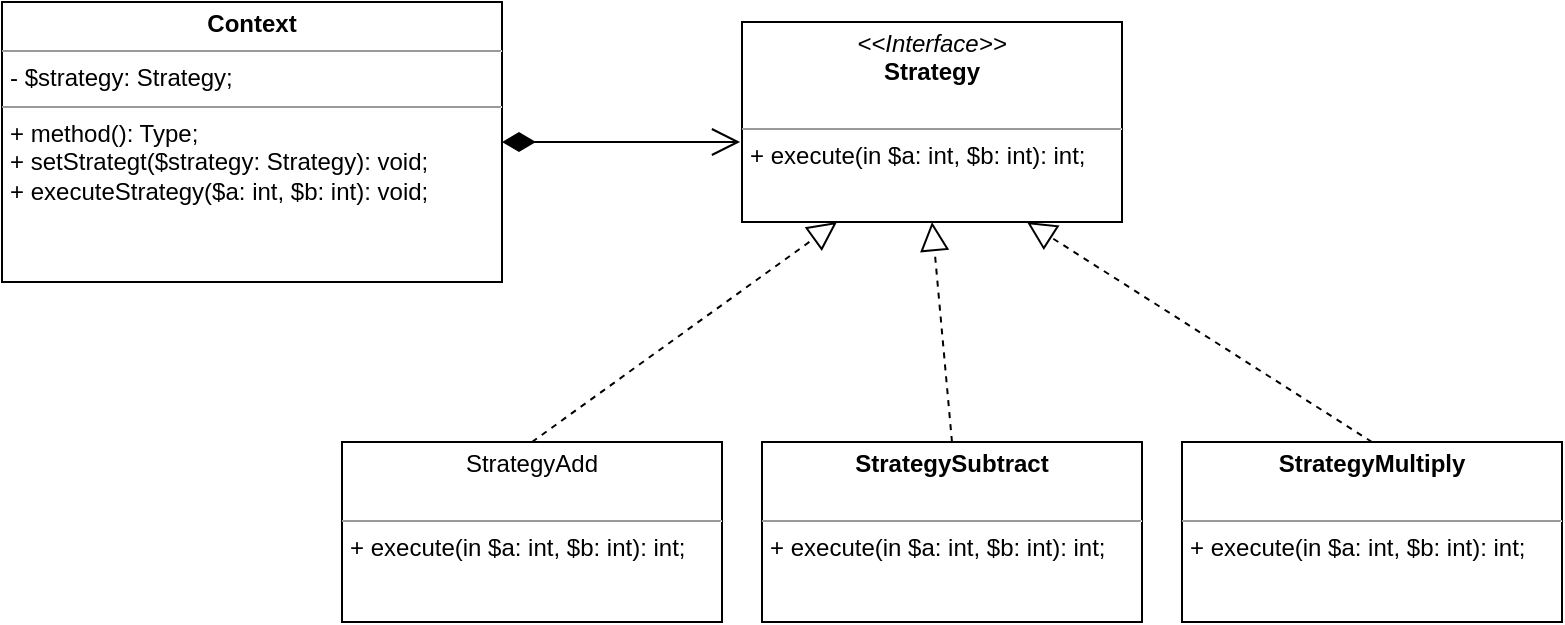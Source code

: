 <mxfile>
    <diagram id="fbqg0Fqg9ZmXHPL_a5JJ" name="Страница 1">
        <mxGraphModel dx="1127" dy="800" grid="1" gridSize="10" guides="1" tooltips="1" connect="1" arrows="1" fold="1" page="1" pageScale="1" pageWidth="827" pageHeight="1169" math="0" shadow="0">
            <root>
                <mxCell id="0"/>
                <mxCell id="1" parent="0"/>
                <mxCell id="15" value="" style="group" vertex="1" connectable="0" parent="1">
                    <mxGeometry x="24" y="80" width="780" height="310" as="geometry"/>
                </mxCell>
                <mxCell id="2" value="&lt;p style=&quot;margin: 0px ; margin-top: 4px ; text-align: center&quot;&gt;&lt;i&gt;&amp;lt;&amp;lt;Interface&amp;gt;&amp;gt;&lt;/i&gt;&lt;br&gt;&lt;b&gt;Strategy&lt;/b&gt;&lt;/p&gt;&lt;p style=&quot;margin: 0px ; margin-left: 4px&quot;&gt;&lt;br&gt;&lt;/p&gt;&lt;hr size=&quot;1&quot;&gt;&lt;p style=&quot;margin: 0px ; margin-left: 4px&quot;&gt;+ execute(in $a: int, $b: int): int;&lt;br&gt;&lt;br&gt;&lt;/p&gt;" style="verticalAlign=top;align=left;overflow=fill;fontSize=12;fontFamily=Helvetica;html=1;" parent="15" vertex="1">
                    <mxGeometry x="370" y="10" width="190" height="100" as="geometry"/>
                </mxCell>
                <mxCell id="5" value="&lt;p style=&quot;margin: 0px ; margin-top: 4px ; text-align: center&quot;&gt;StrategyAdd&lt;/p&gt;&lt;p style=&quot;margin: 0px ; margin-left: 4px&quot;&gt;&lt;br&gt;&lt;/p&gt;&lt;hr size=&quot;1&quot;&gt;&lt;p style=&quot;margin: 0px ; margin-left: 4px&quot;&gt;+ execute(in $a: int, $b: int): int;&lt;br&gt;&lt;/p&gt;" style="verticalAlign=top;align=left;overflow=fill;fontSize=12;fontFamily=Helvetica;html=1;" parent="15" vertex="1">
                    <mxGeometry x="170" y="220" width="190" height="90" as="geometry"/>
                </mxCell>
                <mxCell id="6" value="&lt;p style=&quot;margin: 0px ; margin-top: 4px ; text-align: center&quot;&gt;&lt;b&gt;StrategySubtract&lt;/b&gt;&lt;/p&gt;&lt;p style=&quot;margin: 0px ; margin-left: 4px&quot;&gt;&lt;br&gt;&lt;/p&gt;&lt;hr size=&quot;1&quot;&gt;&lt;p style=&quot;margin: 0px ; margin-left: 4px&quot;&gt;+ execute(in $a: int, $b: int): int;&lt;br&gt;&lt;/p&gt;" style="verticalAlign=top;align=left;overflow=fill;fontSize=12;fontFamily=Helvetica;html=1;" parent="15" vertex="1">
                    <mxGeometry x="380" y="220" width="190" height="90" as="geometry"/>
                </mxCell>
                <mxCell id="7" value="&lt;p style=&quot;margin: 0px ; margin-top: 4px ; text-align: center&quot;&gt;&lt;b&gt;StrategyMultiply&lt;/b&gt;&lt;/p&gt;&lt;p style=&quot;margin: 0px ; margin-left: 4px&quot;&gt;&lt;br&gt;&lt;/p&gt;&lt;hr size=&quot;1&quot;&gt;&lt;p style=&quot;margin: 0px ; margin-left: 4px&quot;&gt;+ execute(in $a: int, $b: int): int;&lt;br&gt;&lt;/p&gt;" style="verticalAlign=top;align=left;overflow=fill;fontSize=12;fontFamily=Helvetica;html=1;" parent="15" vertex="1">
                    <mxGeometry x="590" y="220" width="190" height="90" as="geometry"/>
                </mxCell>
                <mxCell id="9" value="" style="endArrow=block;dashed=1;endFill=0;endSize=12;html=1;exitX=0.5;exitY=0;exitDx=0;exitDy=0;entryX=0.75;entryY=1;entryDx=0;entryDy=0;" parent="15" source="7" target="2" edge="1">
                    <mxGeometry width="160" relative="1" as="geometry">
                        <mxPoint x="580" y="190" as="sourcePoint"/>
                        <mxPoint x="740" y="190" as="targetPoint"/>
                    </mxGeometry>
                </mxCell>
                <mxCell id="10" value="" style="endArrow=block;dashed=1;endFill=0;endSize=12;html=1;exitX=0.5;exitY=0;exitDx=0;exitDy=0;entryX=0.5;entryY=1;entryDx=0;entryDy=0;" parent="15" source="6" target="2" edge="1">
                    <mxGeometry width="160" relative="1" as="geometry">
                        <mxPoint x="380" y="190" as="sourcePoint"/>
                        <mxPoint x="540" y="190" as="targetPoint"/>
                    </mxGeometry>
                </mxCell>
                <mxCell id="11" value="" style="endArrow=block;dashed=1;endFill=0;endSize=12;html=1;exitX=0.5;exitY=0;exitDx=0;exitDy=0;entryX=0.25;entryY=1;entryDx=0;entryDy=0;" parent="15" source="5" target="2" edge="1">
                    <mxGeometry width="160" relative="1" as="geometry">
                        <mxPoint x="230" y="150" as="sourcePoint"/>
                        <mxPoint x="390" y="150" as="targetPoint"/>
                    </mxGeometry>
                </mxCell>
                <mxCell id="12" value="&lt;p style=&quot;margin: 0px ; margin-top: 4px ; text-align: center&quot;&gt;&lt;b&gt;Context&lt;/b&gt;&lt;/p&gt;&lt;hr size=&quot;1&quot;&gt;&lt;p style=&quot;margin: 0px ; margin-left: 4px&quot;&gt;- $strategy: Strategy;&lt;/p&gt;&lt;hr size=&quot;1&quot;&gt;&lt;p style=&quot;margin: 0px ; margin-left: 4px&quot;&gt;+ method(): Type;&lt;/p&gt;&lt;p style=&quot;margin: 0px ; margin-left: 4px&quot;&gt;+ setStrategt($strategy: Strategy): void;&lt;/p&gt;&lt;p style=&quot;margin: 0px ; margin-left: 4px&quot;&gt;+ executeStrategy($a: int, $b: int): void;&lt;/p&gt;&lt;p style=&quot;margin: 0px ; margin-left: 4px&quot;&gt;&lt;br&gt;&lt;/p&gt;" style="verticalAlign=top;align=left;overflow=fill;fontSize=12;fontFamily=Helvetica;html=1;" parent="15" vertex="1">
                    <mxGeometry width="250" height="140" as="geometry"/>
                </mxCell>
                <mxCell id="14" value="" style="endArrow=open;html=1;endSize=12;startArrow=diamondThin;startSize=14;startFill=1;edgeStyle=orthogonalEdgeStyle;align=left;verticalAlign=bottom;exitX=1;exitY=0.5;exitDx=0;exitDy=0;entryX=-0.005;entryY=0.6;entryDx=0;entryDy=0;entryPerimeter=0;" parent="15" source="12" target="2" edge="1">
                    <mxGeometry x="-1" y="53" relative="1" as="geometry">
                        <mxPoint x="270" y="59.5" as="sourcePoint"/>
                        <mxPoint x="350" y="59.5" as="targetPoint"/>
                        <mxPoint x="-44" y="23" as="offset"/>
                    </mxGeometry>
                </mxCell>
            </root>
        </mxGraphModel>
    </diagram>
</mxfile>